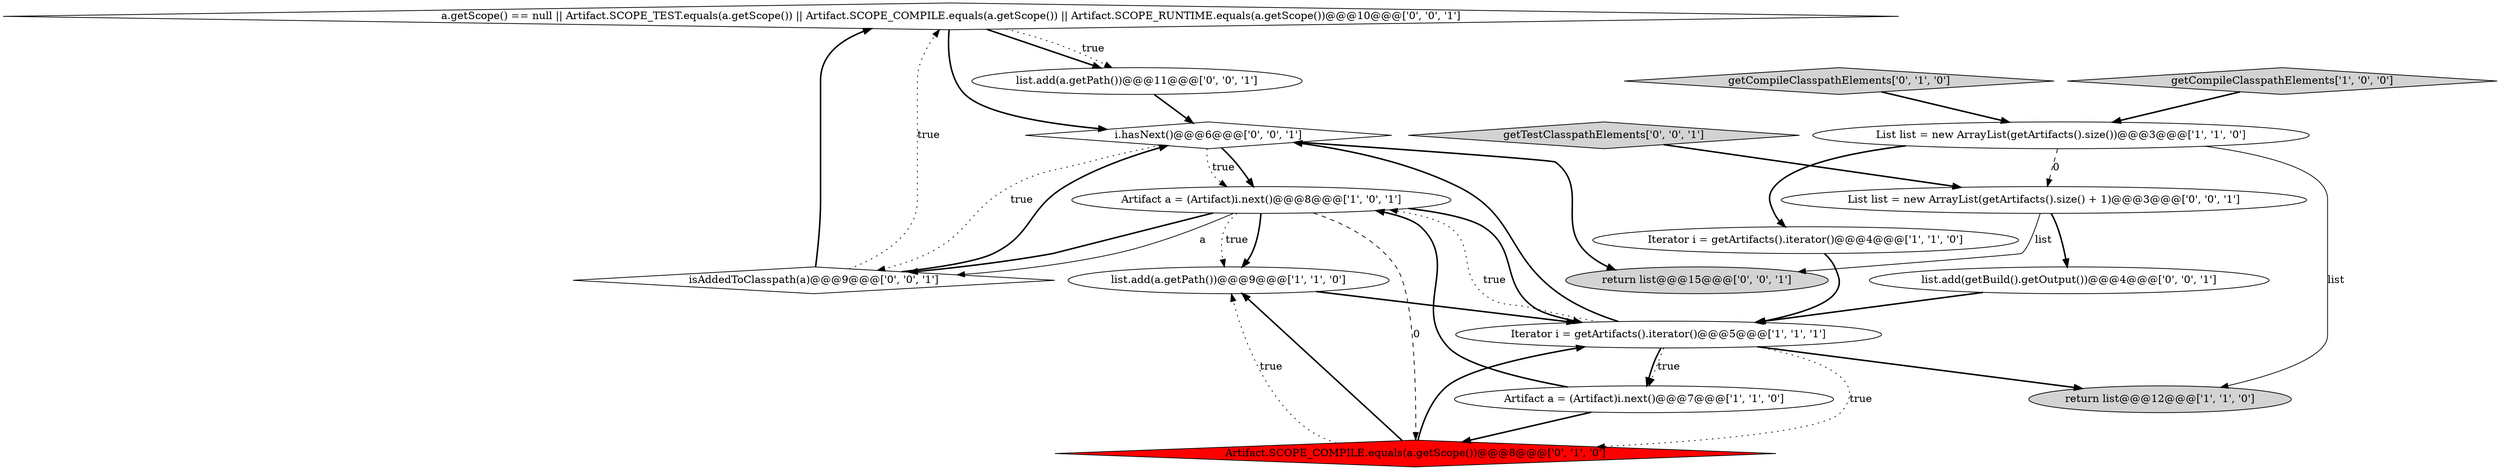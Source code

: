 digraph {
12 [style = filled, label = "a.getScope() == null || Artifact.SCOPE_TEST.equals(a.getScope()) || Artifact.SCOPE_COMPILE.equals(a.getScope()) || Artifact.SCOPE_RUNTIME.equals(a.getScope())@@@10@@@['0', '0', '1']", fillcolor = white, shape = diamond image = "AAA0AAABBB3BBB"];
1 [style = filled, label = "list.add(a.getPath())@@@9@@@['1', '1', '0']", fillcolor = white, shape = ellipse image = "AAA0AAABBB1BBB"];
7 [style = filled, label = "Iterator i = getArtifacts().iterator()@@@5@@@['1', '1', '1']", fillcolor = white, shape = ellipse image = "AAA0AAABBB1BBB"];
15 [style = filled, label = "return list@@@15@@@['0', '0', '1']", fillcolor = lightgray, shape = ellipse image = "AAA0AAABBB3BBB"];
14 [style = filled, label = "List list = new ArrayList(getArtifacts().size() + 1)@@@3@@@['0', '0', '1']", fillcolor = white, shape = ellipse image = "AAA0AAABBB3BBB"];
5 [style = filled, label = "return list@@@12@@@['1', '1', '0']", fillcolor = lightgray, shape = ellipse image = "AAA0AAABBB1BBB"];
10 [style = filled, label = "i.hasNext()@@@6@@@['0', '0', '1']", fillcolor = white, shape = diamond image = "AAA0AAABBB3BBB"];
3 [style = filled, label = "Artifact a = (Artifact)i.next()@@@8@@@['1', '0', '1']", fillcolor = white, shape = ellipse image = "AAA0AAABBB1BBB"];
4 [style = filled, label = "getCompileClasspathElements['1', '0', '0']", fillcolor = lightgray, shape = diamond image = "AAA0AAABBB1BBB"];
2 [style = filled, label = "List list = new ArrayList(getArtifacts().size())@@@3@@@['1', '1', '0']", fillcolor = white, shape = ellipse image = "AAA0AAABBB1BBB"];
13 [style = filled, label = "isAddedToClasspath(a)@@@9@@@['0', '0', '1']", fillcolor = white, shape = diamond image = "AAA0AAABBB3BBB"];
8 [style = filled, label = "getCompileClasspathElements['0', '1', '0']", fillcolor = lightgray, shape = diamond image = "AAA0AAABBB2BBB"];
0 [style = filled, label = "Artifact a = (Artifact)i.next()@@@7@@@['1', '1', '0']", fillcolor = white, shape = ellipse image = "AAA0AAABBB1BBB"];
17 [style = filled, label = "list.add(getBuild().getOutput())@@@4@@@['0', '0', '1']", fillcolor = white, shape = ellipse image = "AAA0AAABBB3BBB"];
11 [style = filled, label = "list.add(a.getPath())@@@11@@@['0', '0', '1']", fillcolor = white, shape = ellipse image = "AAA0AAABBB3BBB"];
9 [style = filled, label = "Artifact.SCOPE_COMPILE.equals(a.getScope())@@@8@@@['0', '1', '0']", fillcolor = red, shape = diamond image = "AAA1AAABBB2BBB"];
6 [style = filled, label = "Iterator i = getArtifacts().iterator()@@@4@@@['1', '1', '0']", fillcolor = white, shape = ellipse image = "AAA0AAABBB1BBB"];
16 [style = filled, label = "getTestClasspathElements['0', '0', '1']", fillcolor = lightgray, shape = diamond image = "AAA0AAABBB3BBB"];
0->3 [style = bold, label=""];
13->10 [style = bold, label=""];
0->9 [style = bold, label=""];
10->15 [style = bold, label=""];
3->1 [style = bold, label=""];
13->12 [style = dotted, label="true"];
7->10 [style = bold, label=""];
2->6 [style = bold, label=""];
12->11 [style = bold, label=""];
10->3 [style = dotted, label="true"];
10->3 [style = bold, label=""];
14->17 [style = bold, label=""];
7->0 [style = bold, label=""];
4->2 [style = bold, label=""];
7->9 [style = dotted, label="true"];
9->7 [style = bold, label=""];
7->0 [style = dotted, label="true"];
1->7 [style = bold, label=""];
12->11 [style = dotted, label="true"];
17->7 [style = bold, label=""];
7->5 [style = bold, label=""];
12->10 [style = bold, label=""];
14->15 [style = solid, label="list"];
13->12 [style = bold, label=""];
2->14 [style = dashed, label="0"];
8->2 [style = bold, label=""];
3->7 [style = bold, label=""];
10->13 [style = dotted, label="true"];
7->3 [style = dotted, label="true"];
11->10 [style = bold, label=""];
3->9 [style = dashed, label="0"];
9->1 [style = dotted, label="true"];
3->13 [style = bold, label=""];
16->14 [style = bold, label=""];
6->7 [style = bold, label=""];
9->1 [style = bold, label=""];
3->1 [style = dotted, label="true"];
3->13 [style = solid, label="a"];
2->5 [style = solid, label="list"];
}
